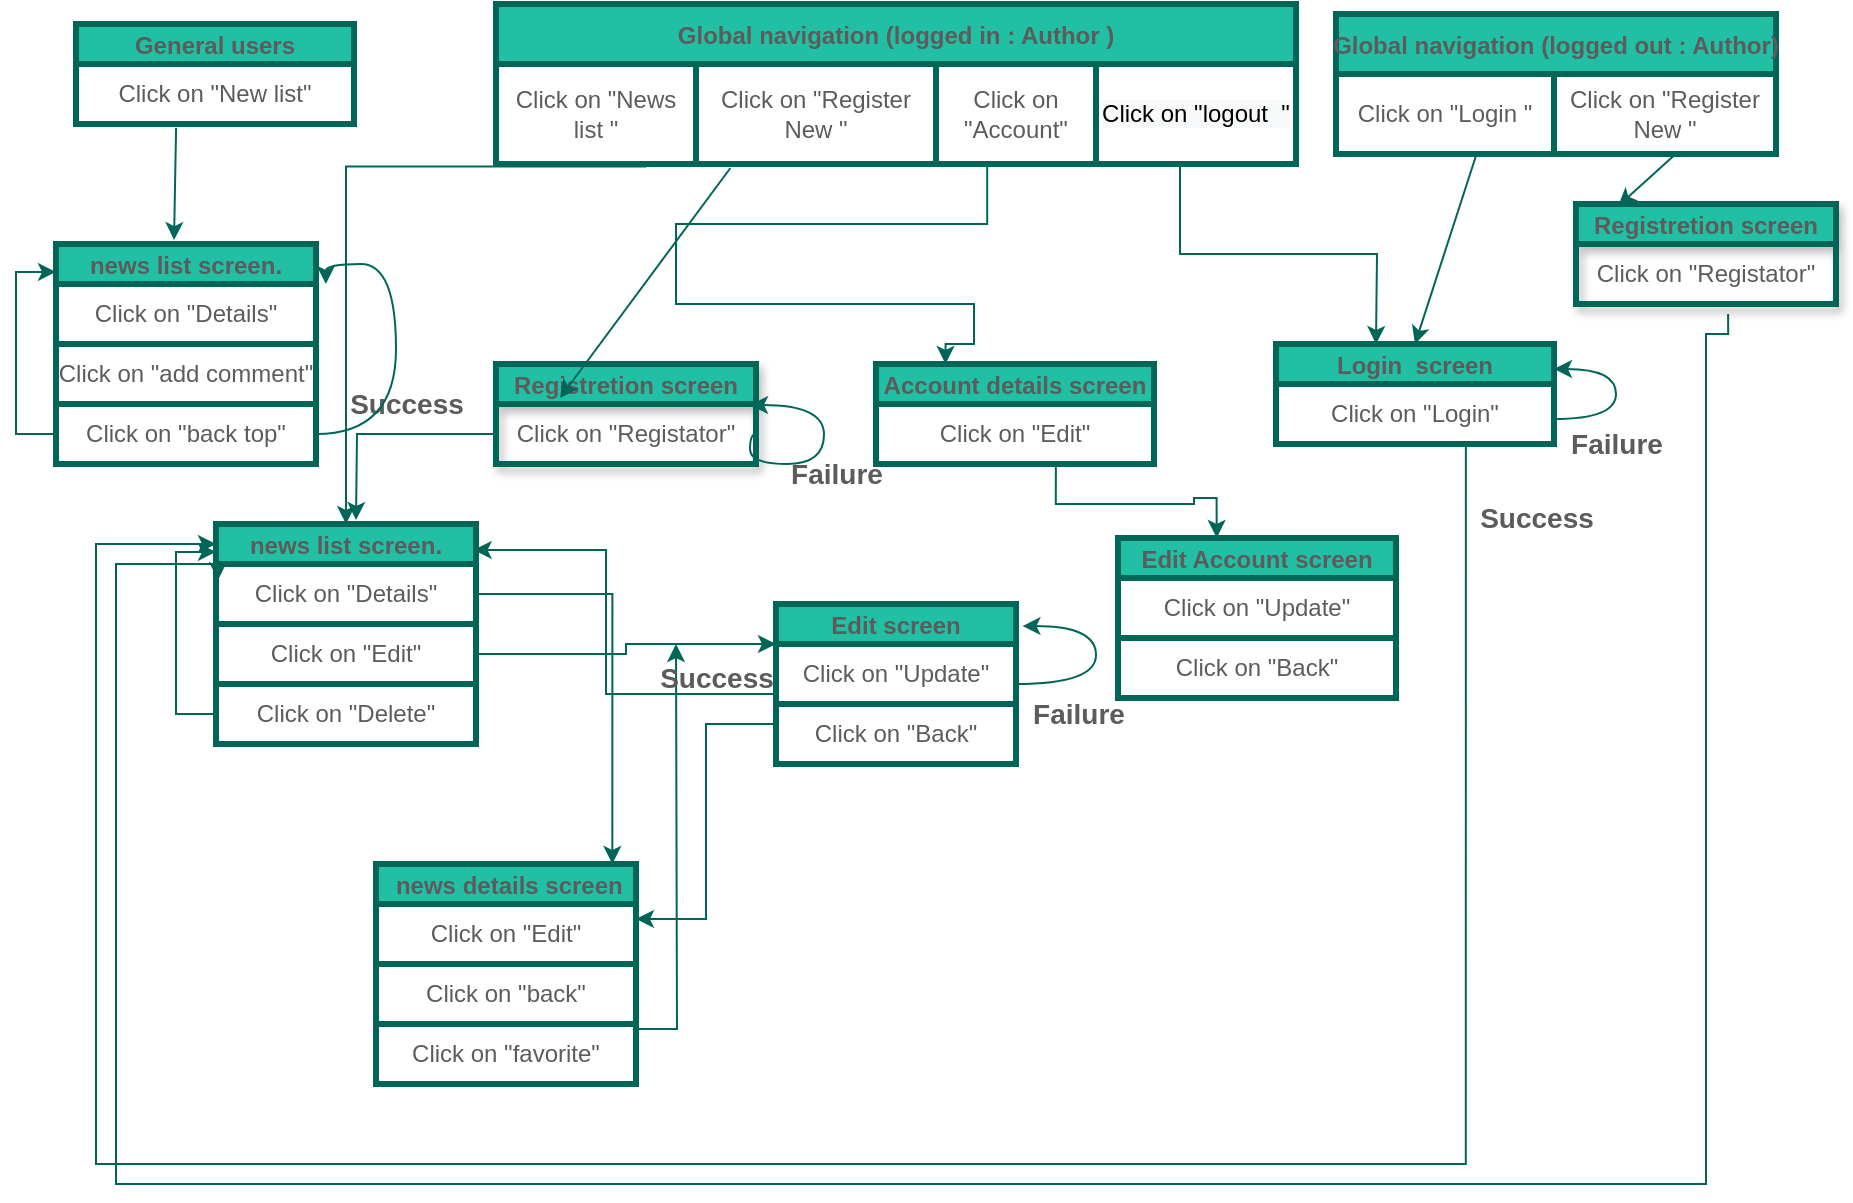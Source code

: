 <mxfile version="15.1.4" type="github"><diagram id="9kErc7Nv3i4lROlMe520" name="Page-1"><mxGraphModel dx="1617" dy="1631" grid="1" gridSize="10" guides="1" tooltips="1" connect="1" arrows="1" fold="1" page="1" pageScale="1" pageWidth="827" pageHeight="1169" math="0" shadow="0"><root><mxCell id="kupl7goRKqz_hBZE_c2t-0"/><mxCell id="kupl7goRKqz_hBZE_c2t-1" parent="kupl7goRKqz_hBZE_c2t-0"/><mxCell id="xjYLEJuY6xJWnmNrEXZW-28" value="Global navigation (logged in : Author )" style="shape=table;startSize=30;container=1;collapsible=0;childLayout=tableLayout;fontStyle=1;align=center;strokeColor=#006658;strokeWidth=3;fillColor=#21C0A5;fontColor=#5C5C5C;" parent="kupl7goRKqz_hBZE_c2t-1" vertex="1"><mxGeometry x="120" y="-70" width="400" height="80" as="geometry"/></mxCell><mxCell id="xjYLEJuY6xJWnmNrEXZW-59" value="" style="shape=partialRectangle;html=1;whiteSpace=wrap;collapsible=0;dropTarget=0;pointerEvents=0;fillColor=none;top=0;left=0;bottom=0;right=0;points=[[0,0.5],[1,0.5]];portConstraint=eastwest;strokeColor=#006658;fontColor=#5C5C5C;" parent="xjYLEJuY6xJWnmNrEXZW-28" vertex="1"><mxGeometry y="30" width="400" height="50" as="geometry"/></mxCell><mxCell id="xjYLEJuY6xJWnmNrEXZW-60" value="Click on &quot;News list &quot;" style="shape=partialRectangle;html=1;whiteSpace=wrap;connectable=0;fillColor=none;top=0;left=0;bottom=0;right=0;overflow=hidden;strokeColor=#006658;fontColor=#5C5C5C;" parent="xjYLEJuY6xJWnmNrEXZW-59" vertex="1"><mxGeometry width="100" height="50" as="geometry"/></mxCell><mxCell id="xjYLEJuY6xJWnmNrEXZW-61" value="&lt;span&gt;Click on &quot;Register New &quot;&lt;/span&gt;" style="shape=partialRectangle;html=1;whiteSpace=wrap;connectable=0;fillColor=none;top=0;left=0;bottom=0;right=0;overflow=hidden;strokeColor=#006658;fontColor=#5C5C5C;" parent="xjYLEJuY6xJWnmNrEXZW-59" vertex="1"><mxGeometry x="100" width="120" height="50" as="geometry"/></mxCell><mxCell id="xjYLEJuY6xJWnmNrEXZW-62" value="&lt;span&gt;Click on &quot;Account&quot;&lt;/span&gt;" style="shape=partialRectangle;html=1;whiteSpace=wrap;connectable=0;fillColor=none;top=0;left=0;bottom=0;right=0;overflow=hidden;strokeColor=#006658;fontColor=#5C5C5C;" parent="xjYLEJuY6xJWnmNrEXZW-59" vertex="1"><mxGeometry x="220" width="80" height="50" as="geometry"/></mxCell><mxCell id="xjYLEJuY6xJWnmNrEXZW-63" value="&lt;span style=&quot;color: rgb(0 , 0 , 0) ; font-family: &amp;#34;helvetica&amp;#34; ; font-size: 12px ; font-style: normal ; font-weight: 400 ; letter-spacing: normal ; text-align: center ; text-indent: 0px ; text-transform: none ; word-spacing: 0px ; background-color: rgb(248 , 249 , 250) ; display: inline ; float: none&quot;&gt;Click on &quot;logout&amp;nbsp; &quot;&lt;/span&gt;" style="shape=partialRectangle;html=1;whiteSpace=wrap;connectable=0;fillColor=none;top=0;left=0;bottom=0;right=0;overflow=hidden;strokeColor=#006658;fontColor=#5C5C5C;" parent="xjYLEJuY6xJWnmNrEXZW-59" vertex="1"><mxGeometry x="300" width="100" height="50" as="geometry"/></mxCell><mxCell id="xjYLEJuY6xJWnmNrEXZW-65" value="Global navigation (logged out : Author)" style="shape=table;startSize=30;container=1;collapsible=0;childLayout=tableLayout;fontStyle=1;align=center;strokeColor=#006658;strokeWidth=3;fillColor=#21C0A5;fontColor=#5C5C5C;" parent="kupl7goRKqz_hBZE_c2t-1" vertex="1"><mxGeometry x="540" y="-65" width="220" height="70" as="geometry"/></mxCell><mxCell id="xjYLEJuY6xJWnmNrEXZW-66" value="" style="shape=partialRectangle;html=1;whiteSpace=wrap;collapsible=0;dropTarget=0;pointerEvents=0;fillColor=none;top=0;left=0;bottom=0;right=0;points=[[0,0.5],[1,0.5]];portConstraint=eastwest;strokeColor=#006658;fontColor=#5C5C5C;" parent="xjYLEJuY6xJWnmNrEXZW-65" vertex="1"><mxGeometry y="30" width="220" height="40" as="geometry"/></mxCell><mxCell id="xjYLEJuY6xJWnmNrEXZW-67" value="Click on &quot;Login &quot;" style="shape=partialRectangle;html=1;whiteSpace=wrap;connectable=0;fillColor=none;top=0;left=0;bottom=0;right=0;overflow=hidden;strokeColor=#006658;fontColor=#5C5C5C;" parent="xjYLEJuY6xJWnmNrEXZW-66" vertex="1"><mxGeometry width="109" height="40" as="geometry"/></mxCell><mxCell id="xjYLEJuY6xJWnmNrEXZW-68" value="&lt;span&gt;Click on &quot;Register New &quot;&lt;/span&gt;" style="shape=partialRectangle;html=1;whiteSpace=wrap;connectable=0;fillColor=none;top=0;left=0;bottom=0;right=0;overflow=hidden;strokeColor=#006658;fontColor=#5C5C5C;" parent="xjYLEJuY6xJWnmNrEXZW-66" vertex="1"><mxGeometry x="109" width="111" height="40" as="geometry"/></mxCell><mxCell id="xjYLEJuY6xJWnmNrEXZW-77" value="news list screen." style="shape=table;startSize=20;container=1;collapsible=0;childLayout=tableLayout;fontStyle=1;align=center;strokeColor=#006658;strokeWidth=3;fillColor=#21C0A5;fontColor=#5C5C5C;" parent="kupl7goRKqz_hBZE_c2t-1" vertex="1"><mxGeometry x="-20" y="190" width="130" height="110" as="geometry"/></mxCell><mxCell id="xjYLEJuY6xJWnmNrEXZW-96" value="" style="shape=partialRectangle;html=1;whiteSpace=wrap;collapsible=0;dropTarget=0;pointerEvents=0;fillColor=none;top=0;left=0;bottom=0;right=0;points=[[0,0.5],[1,0.5]];portConstraint=eastwest;strokeColor=#006658;fontColor=#5C5C5C;" parent="xjYLEJuY6xJWnmNrEXZW-77" vertex="1"><mxGeometry y="20" width="130" height="30" as="geometry"/></mxCell><mxCell id="xjYLEJuY6xJWnmNrEXZW-97" value="Click on &quot;Details&quot;" style="shape=partialRectangle;html=1;whiteSpace=wrap;connectable=0;fillColor=none;top=0;left=0;bottom=0;right=0;overflow=hidden;strokeColor=#006658;fontColor=#5C5C5C;" parent="xjYLEJuY6xJWnmNrEXZW-96" vertex="1"><mxGeometry width="130" height="30" as="geometry"/></mxCell><mxCell id="xjYLEJuY6xJWnmNrEXZW-98" value="" style="shape=partialRectangle;html=1;whiteSpace=wrap;collapsible=0;dropTarget=0;pointerEvents=0;fillColor=none;top=0;left=0;bottom=0;right=0;points=[[0,0.5],[1,0.5]];portConstraint=eastwest;strokeColor=#006658;fontColor=#5C5C5C;" parent="xjYLEJuY6xJWnmNrEXZW-77" vertex="1"><mxGeometry y="50" width="130" height="30" as="geometry"/></mxCell><mxCell id="xjYLEJuY6xJWnmNrEXZW-99" value="Click on &quot;Edit&quot;" style="shape=partialRectangle;html=1;whiteSpace=wrap;connectable=0;fillColor=none;top=0;left=0;bottom=0;right=0;overflow=hidden;strokeColor=#006658;fontColor=#5C5C5C;" parent="xjYLEJuY6xJWnmNrEXZW-98" vertex="1"><mxGeometry width="130" height="30" as="geometry"/></mxCell><mxCell id="xjYLEJuY6xJWnmNrEXZW-108" style="edgeStyle=orthogonalEdgeStyle;rounded=0;orthogonalLoop=1;jettySize=auto;html=1;entryX=0;entryY=0.127;entryDx=0;entryDy=0;entryPerimeter=0;strokeColor=#006658;fontColor=#5C5C5C;" parent="xjYLEJuY6xJWnmNrEXZW-77" source="xjYLEJuY6xJWnmNrEXZW-100" target="xjYLEJuY6xJWnmNrEXZW-77" edge="1"><mxGeometry relative="1" as="geometry"/></mxCell><mxCell id="xjYLEJuY6xJWnmNrEXZW-100" value="" style="shape=partialRectangle;html=1;whiteSpace=wrap;collapsible=0;dropTarget=0;pointerEvents=0;fillColor=none;top=0;left=0;bottom=0;right=0;points=[[0,0.5],[1,0.5]];portConstraint=eastwest;strokeColor=#006658;fontColor=#5C5C5C;" parent="xjYLEJuY6xJWnmNrEXZW-77" vertex="1"><mxGeometry y="80" width="130" height="30" as="geometry"/></mxCell><mxCell id="xjYLEJuY6xJWnmNrEXZW-101" value="Click on &quot;Delete&quot;" style="shape=partialRectangle;html=1;whiteSpace=wrap;connectable=0;fillColor=none;top=0;left=0;bottom=0;right=0;overflow=hidden;strokeColor=#006658;fontColor=#5C5C5C;" parent="xjYLEJuY6xJWnmNrEXZW-100" vertex="1"><mxGeometry width="130" height="30" as="geometry"/></mxCell><mxCell id="xjYLEJuY6xJWnmNrEXZW-106" style="edgeStyle=orthogonalEdgeStyle;rounded=0;orthogonalLoop=1;jettySize=auto;html=1;exitX=0.188;exitY=1.025;exitDx=0;exitDy=0;exitPerimeter=0;entryX=0.5;entryY=0;entryDx=0;entryDy=0;strokeColor=#006658;fontColor=#5C5C5C;" parent="kupl7goRKqz_hBZE_c2t-1" source="xjYLEJuY6xJWnmNrEXZW-59" target="xjYLEJuY6xJWnmNrEXZW-77" edge="1"><mxGeometry relative="1" as="geometry"/></mxCell><mxCell id="xjYLEJuY6xJWnmNrEXZW-132" style="edgeStyle=orthogonalEdgeStyle;rounded=0;orthogonalLoop=1;jettySize=auto;html=1;exitX=1;exitY=0.75;exitDx=0;exitDy=0;strokeColor=#006658;fontColor=#5C5C5C;" parent="kupl7goRKqz_hBZE_c2t-1" source="xjYLEJuY6xJWnmNrEXZW-109" edge="1"><mxGeometry relative="1" as="geometry"><mxPoint x="210" y="250" as="targetPoint"/></mxGeometry></mxCell><mxCell id="xjYLEJuY6xJWnmNrEXZW-109" value=" news details screen" style="shape=table;startSize=20;container=1;collapsible=0;childLayout=tableLayout;fontStyle=1;align=center;strokeColor=#006658;strokeWidth=3;fillColor=#21C0A5;fontColor=#5C5C5C;" parent="kupl7goRKqz_hBZE_c2t-1" vertex="1"><mxGeometry x="60" y="360" width="130" height="110" as="geometry"/></mxCell><mxCell id="ekKOFAVavAP5LpKzMb2u-4" value="" style="shape=partialRectangle;html=1;whiteSpace=wrap;collapsible=0;dropTarget=0;pointerEvents=0;fillColor=none;top=0;left=0;bottom=0;right=0;points=[[0,0.5],[1,0.5]];portConstraint=eastwest;strokeColor=#006658;fontColor=#5C5C5C;" parent="xjYLEJuY6xJWnmNrEXZW-109" vertex="1"><mxGeometry y="20" width="130" height="30" as="geometry"/></mxCell><mxCell id="ekKOFAVavAP5LpKzMb2u-5" value="Click on &quot;Edit&quot;" style="shape=partialRectangle;html=1;whiteSpace=wrap;connectable=0;fillColor=none;top=0;left=0;bottom=0;right=0;overflow=hidden;strokeColor=#006658;fontColor=#5C5C5C;" parent="ekKOFAVavAP5LpKzMb2u-4" vertex="1"><mxGeometry width="130" height="30" as="geometry"/></mxCell><mxCell id="ekKOFAVavAP5LpKzMb2u-8" value="" style="shape=partialRectangle;html=1;whiteSpace=wrap;collapsible=0;dropTarget=0;pointerEvents=0;fillColor=none;top=0;left=0;bottom=0;right=0;points=[[0,0.5],[1,0.5]];portConstraint=eastwest;strokeColor=#006658;fontColor=#5C5C5C;" parent="xjYLEJuY6xJWnmNrEXZW-109" vertex="1"><mxGeometry y="50" width="130" height="30" as="geometry"/></mxCell><mxCell id="ekKOFAVavAP5LpKzMb2u-9" value="Click on &quot;back&quot;" style="shape=partialRectangle;html=1;whiteSpace=wrap;connectable=0;fillColor=none;top=0;left=0;bottom=0;right=0;overflow=hidden;strokeColor=#006658;fontColor=#5C5C5C;" parent="ekKOFAVavAP5LpKzMb2u-8" vertex="1"><mxGeometry width="130" height="30" as="geometry"/></mxCell><mxCell id="xjYLEJuY6xJWnmNrEXZW-110" value="" style="shape=partialRectangle;html=1;whiteSpace=wrap;collapsible=0;dropTarget=0;pointerEvents=0;fillColor=none;top=0;left=0;bottom=0;right=0;points=[[0,0.5],[1,0.5]];portConstraint=eastwest;strokeColor=#006658;fontColor=#5C5C5C;" parent="xjYLEJuY6xJWnmNrEXZW-109" vertex="1"><mxGeometry y="80" width="130" height="30" as="geometry"/></mxCell><mxCell id="xjYLEJuY6xJWnmNrEXZW-111" value="Click on &quot;favorite&quot;" style="shape=partialRectangle;html=1;whiteSpace=wrap;connectable=0;fillColor=none;top=0;left=0;bottom=0;right=0;overflow=hidden;strokeColor=#006658;fontColor=#5C5C5C;" parent="xjYLEJuY6xJWnmNrEXZW-110" vertex="1"><mxGeometry width="130" height="30" as="geometry"/></mxCell><mxCell id="xjYLEJuY6xJWnmNrEXZW-117" style="edgeStyle=orthogonalEdgeStyle;rounded=0;orthogonalLoop=1;jettySize=auto;html=1;exitX=1;exitY=0.5;exitDx=0;exitDy=0;entryX=0.909;entryY=0;entryDx=0;entryDy=0;entryPerimeter=0;strokeColor=#006658;fontColor=#5C5C5C;" parent="kupl7goRKqz_hBZE_c2t-1" source="xjYLEJuY6xJWnmNrEXZW-96" target="xjYLEJuY6xJWnmNrEXZW-109" edge="1"><mxGeometry relative="1" as="geometry"/></mxCell><mxCell id="xjYLEJuY6xJWnmNrEXZW-131" style="edgeStyle=orthogonalEdgeStyle;rounded=0;orthogonalLoop=1;jettySize=auto;html=1;exitX=0;exitY=0.75;exitDx=0;exitDy=0;entryX=1;entryY=0.25;entryDx=0;entryDy=0;strokeColor=#006658;fontColor=#5C5C5C;" parent="kupl7goRKqz_hBZE_c2t-1" source="xjYLEJuY6xJWnmNrEXZW-119" target="xjYLEJuY6xJWnmNrEXZW-109" edge="1"><mxGeometry relative="1" as="geometry"/></mxCell><mxCell id="xjYLEJuY6xJWnmNrEXZW-119" value="Edit screen" style="shape=table;startSize=20;container=1;collapsible=0;childLayout=tableLayout;fontStyle=1;align=center;strokeColor=#006658;strokeWidth=3;fillColor=#21C0A5;fontColor=#5C5C5C;" parent="kupl7goRKqz_hBZE_c2t-1" vertex="1"><mxGeometry x="260" y="230" width="120" height="80" as="geometry"/></mxCell><mxCell id="xjYLEJuY6xJWnmNrEXZW-120" value="" style="shape=partialRectangle;html=1;whiteSpace=wrap;collapsible=0;dropTarget=0;pointerEvents=0;fillColor=none;top=0;left=0;bottom=0;right=0;points=[[0,0.5],[1,0.5]];portConstraint=eastwest;strokeColor=#006658;fontColor=#5C5C5C;" parent="xjYLEJuY6xJWnmNrEXZW-119" vertex="1"><mxGeometry y="20" width="120" height="30" as="geometry"/></mxCell><mxCell id="xjYLEJuY6xJWnmNrEXZW-121" value="Click on &quot;Update&quot;" style="shape=partialRectangle;html=1;whiteSpace=wrap;connectable=0;fillColor=none;top=0;left=0;bottom=0;right=0;overflow=hidden;strokeColor=#006658;fontColor=#5C5C5C;" parent="xjYLEJuY6xJWnmNrEXZW-120" vertex="1"><mxGeometry width="120" height="30" as="geometry"/></mxCell><mxCell id="xjYLEJuY6xJWnmNrEXZW-129" value="" style="shape=partialRectangle;html=1;whiteSpace=wrap;collapsible=0;dropTarget=0;pointerEvents=0;fillColor=none;top=0;left=0;bottom=0;right=0;points=[[0,0.5],[1,0.5]];portConstraint=eastwest;strokeColor=#006658;fontColor=#5C5C5C;" parent="xjYLEJuY6xJWnmNrEXZW-119" vertex="1"><mxGeometry y="50" width="120" height="30" as="geometry"/></mxCell><mxCell id="xjYLEJuY6xJWnmNrEXZW-130" value="Click on &quot;Back&quot;" style="shape=partialRectangle;html=1;whiteSpace=wrap;connectable=0;fillColor=none;top=0;left=0;bottom=0;right=0;overflow=hidden;strokeColor=#006658;fontColor=#5C5C5C;" parent="xjYLEJuY6xJWnmNrEXZW-129" vertex="1"><mxGeometry width="120" height="30" as="geometry"/></mxCell><mxCell id="xjYLEJuY6xJWnmNrEXZW-122" style="edgeStyle=orthogonalEdgeStyle;rounded=0;orthogonalLoop=1;jettySize=auto;html=1;entryX=0;entryY=0.25;entryDx=0;entryDy=0;exitX=1;exitY=0.5;exitDx=0;exitDy=0;strokeColor=#006658;fontColor=#5C5C5C;" parent="kupl7goRKqz_hBZE_c2t-1" source="xjYLEJuY6xJWnmNrEXZW-98" target="xjYLEJuY6xJWnmNrEXZW-119" edge="1"><mxGeometry relative="1" as="geometry"><mxPoint x="140" y="253" as="sourcePoint"/><mxPoint x="180" y="253" as="targetPoint"/></mxGeometry></mxCell><mxCell id="xjYLEJuY6xJWnmNrEXZW-127" value="" style="edgeStyle=orthogonalEdgeStyle;rounded=0;orthogonalLoop=1;jettySize=auto;html=1;entryX=0.991;entryY=0.118;entryDx=0;entryDy=0;entryPerimeter=0;strokeColor=#006658;fontColor=#5C5C5C;" parent="kupl7goRKqz_hBZE_c2t-1" source="xjYLEJuY6xJWnmNrEXZW-120" target="xjYLEJuY6xJWnmNrEXZW-77" edge="1"><mxGeometry relative="1" as="geometry"><mxPoint x="144" y="203" as="targetPoint"/><Array as="points"><mxPoint x="175" y="275"/><mxPoint x="175" y="203"/></Array></mxGeometry></mxCell><mxCell id="xjYLEJuY6xJWnmNrEXZW-133" value="&lt;b&gt;&lt;font style=&quot;font-size: 14px&quot;&gt;Success&lt;/font&gt;&lt;/b&gt;" style="text;html=1;align=center;verticalAlign=middle;resizable=0;points=[];autosize=1;strokeColor=none;fontColor=#5C5C5C;" parent="kupl7goRKqz_hBZE_c2t-1" vertex="1"><mxGeometry x="195" y="257" width="70" height="20" as="geometry"/></mxCell><mxCell id="xjYLEJuY6xJWnmNrEXZW-138" style="edgeStyle=orthogonalEdgeStyle;rounded=0;orthogonalLoop=1;jettySize=auto;html=1;curved=1;exitX=1;exitY=0.5;exitDx=0;exitDy=0;entryX=1.027;entryY=0.138;entryDx=0;entryDy=0;entryPerimeter=0;strokeColor=#006658;fontColor=#5C5C5C;" parent="kupl7goRKqz_hBZE_c2t-1" source="xjYLEJuY6xJWnmNrEXZW-119" target="xjYLEJuY6xJWnmNrEXZW-119" edge="1"><mxGeometry relative="1" as="geometry"><mxPoint x="420" y="230" as="targetPoint"/><mxPoint x="410" y="295" as="sourcePoint"/><Array as="points"><mxPoint x="420" y="270"/><mxPoint x="420" y="241"/></Array></mxGeometry></mxCell><mxCell id="xjYLEJuY6xJWnmNrEXZW-139" value="&lt;font style=&quot;font-size: 14px&quot;&gt;&lt;b&gt;Failure&lt;/b&gt;&lt;/font&gt;" style="text;html=1;align=center;verticalAlign=middle;resizable=0;points=[];autosize=1;strokeColor=none;strokeWidth=3;fontColor=#5C5C5C;" parent="kupl7goRKqz_hBZE_c2t-1" vertex="1"><mxGeometry x="381" y="275" width="60" height="20" as="geometry"/></mxCell><mxCell id="xjYLEJuY6xJWnmNrEXZW-140" value="Registretion screen" style="shape=table;startSize=20;container=1;collapsible=0;childLayout=tableLayout;fontStyle=1;align=center;strokeColor=#006658;strokeWidth=3;fillColor=#21C0A5;fontColor=#5C5C5C;shadow=1;" parent="kupl7goRKqz_hBZE_c2t-1" vertex="1"><mxGeometry x="120" y="110" width="130" height="50" as="geometry"/></mxCell><mxCell id="xjYLEJuY6xJWnmNrEXZW-141" value="" style="shape=partialRectangle;html=1;whiteSpace=wrap;collapsible=0;dropTarget=0;pointerEvents=0;fillColor=none;top=0;left=0;bottom=0;right=0;points=[[0,0.5],[1,0.5]];portConstraint=eastwest;strokeColor=#006658;fontColor=#5C5C5C;" parent="xjYLEJuY6xJWnmNrEXZW-140" vertex="1"><mxGeometry y="20" width="130" height="30" as="geometry"/></mxCell><mxCell id="xjYLEJuY6xJWnmNrEXZW-142" value="Click on &quot;Registator&quot;" style="shape=partialRectangle;html=1;whiteSpace=wrap;connectable=0;fillColor=none;top=0;left=0;bottom=0;right=0;overflow=hidden;strokeColor=#006658;fontColor=#5C5C5C;" parent="xjYLEJuY6xJWnmNrEXZW-141" vertex="1"><mxGeometry width="130" height="30" as="geometry"/></mxCell><mxCell id="xjYLEJuY6xJWnmNrEXZW-151" value="" style="rounded=1;sketch=0;orthogonalLoop=1;jettySize=auto;html=1;fontColor=#5C5C5C;strokeColor=#006658;fillColor=#21C0A5;exitX=0.36;exitY=1.067;exitDx=0;exitDy=0;exitPerimeter=0;entryX=0.454;entryY=-0.018;entryDx=0;entryDy=0;entryPerimeter=0;" parent="kupl7goRKqz_hBZE_c2t-1" edge="1" target="JEWTDjmjNWB9FUFwLmcw-4" source="JEWTDjmjNWB9FUFwLmcw-1"><mxGeometry relative="1" as="geometry"><mxPoint x="142" y="20" as="sourcePoint"/><mxPoint x="142" y="117" as="targetPoint"/></mxGeometry></mxCell><mxCell id="xjYLEJuY6xJWnmNrEXZW-154" style="edgeStyle=orthogonalEdgeStyle;rounded=0;orthogonalLoop=1;jettySize=auto;html=1;curved=1;entryX=1.027;entryY=0.138;entryDx=0;entryDy=0;entryPerimeter=0;strokeColor=#006658;fontColor=#5C5C5C;exitX=1;exitY=0.5;exitDx=0;exitDy=0;" parent="kupl7goRKqz_hBZE_c2t-1" source="xjYLEJuY6xJWnmNrEXZW-141" edge="1"><mxGeometry relative="1" as="geometry"><mxPoint x="247.0" y="130.54" as="targetPoint"/><mxPoint x="260" y="160" as="sourcePoint"/><Array as="points"><mxPoint x="247" y="160"/><mxPoint x="284" y="160"/><mxPoint x="284" y="131"/></Array></mxGeometry></mxCell><mxCell id="xjYLEJuY6xJWnmNrEXZW-155" value="&lt;b style=&quot;font-size: 14px&quot;&gt;Failure&lt;/b&gt;" style="text;html=1;align=center;verticalAlign=middle;resizable=0;points=[];autosize=1;strokeColor=none;fontColor=#5C5C5C;" parent="kupl7goRKqz_hBZE_c2t-1" vertex="1"><mxGeometry x="260" y="155" width="60" height="20" as="geometry"/></mxCell><mxCell id="xjYLEJuY6xJWnmNrEXZW-157" style="edgeStyle=orthogonalEdgeStyle;rounded=0;orthogonalLoop=1;jettySize=auto;html=1;exitX=0;exitY=0.5;exitDx=0;exitDy=0;strokeColor=#006658;fontColor=#5C5C5C;" parent="kupl7goRKqz_hBZE_c2t-1" source="xjYLEJuY6xJWnmNrEXZW-141" edge="1"><mxGeometry relative="1" as="geometry"><mxPoint x="60.124" y="31.25" as="sourcePoint"/><mxPoint x="50" y="188" as="targetPoint"/></mxGeometry></mxCell><mxCell id="xjYLEJuY6xJWnmNrEXZW-158" value="&lt;b&gt;&lt;font style=&quot;font-size: 14px&quot;&gt;Success&lt;/font&gt;&lt;/b&gt;" style="text;html=1;align=center;verticalAlign=middle;resizable=0;points=[];autosize=1;strokeColor=none;fontColor=#5C5C5C;" parent="kupl7goRKqz_hBZE_c2t-1" vertex="1"><mxGeometry x="40" y="120" width="70" height="20" as="geometry"/></mxCell><mxCell id="xjYLEJuY6xJWnmNrEXZW-159" style="edgeStyle=orthogonalEdgeStyle;rounded=0;orthogonalLoop=1;jettySize=auto;html=1;exitX=0.614;exitY=0.98;exitDx=0;exitDy=0;exitPerimeter=0;strokeColor=#006658;fontColor=#5C5C5C;entryX=0.25;entryY=0;entryDx=0;entryDy=0;" parent="kupl7goRKqz_hBZE_c2t-1" source="xjYLEJuY6xJWnmNrEXZW-59" target="xjYLEJuY6xJWnmNrEXZW-165" edge="1"><mxGeometry relative="1" as="geometry"><mxPoint x="230.024" y="51.25" as="sourcePoint"/><mxPoint x="360" y="120" as="targetPoint"/><Array as="points"><mxPoint x="210" y="40"/><mxPoint x="210" y="80"/><mxPoint x="359" y="80"/><mxPoint x="359" y="100"/><mxPoint x="345" y="100"/></Array></mxGeometry></mxCell><mxCell id="xjYLEJuY6xJWnmNrEXZW-160" value="Edit Account screen" style="shape=table;startSize=20;container=1;collapsible=0;childLayout=tableLayout;fontStyle=1;align=center;strokeColor=#006658;strokeWidth=3;fillColor=#21C0A5;fontColor=#5C5C5C;" parent="kupl7goRKqz_hBZE_c2t-1" vertex="1"><mxGeometry x="431" y="197" width="139" height="80" as="geometry"/></mxCell><mxCell id="xjYLEJuY6xJWnmNrEXZW-161" value="" style="shape=partialRectangle;html=1;whiteSpace=wrap;collapsible=0;dropTarget=0;pointerEvents=0;fillColor=none;top=0;left=0;bottom=0;right=0;points=[[0,0.5],[1,0.5]];portConstraint=eastwest;strokeColor=#006658;fontColor=#5C5C5C;" parent="xjYLEJuY6xJWnmNrEXZW-160" vertex="1"><mxGeometry y="20" width="139" height="30" as="geometry"/></mxCell><mxCell id="xjYLEJuY6xJWnmNrEXZW-162" value="Click on &quot;Update&quot;" style="shape=partialRectangle;html=1;whiteSpace=wrap;connectable=0;fillColor=none;top=0;left=0;bottom=0;right=0;overflow=hidden;strokeColor=#006658;fontColor=#5C5C5C;" parent="xjYLEJuY6xJWnmNrEXZW-161" vertex="1"><mxGeometry width="139" height="30" as="geometry"/></mxCell><mxCell id="xjYLEJuY6xJWnmNrEXZW-163" value="" style="shape=partialRectangle;html=1;whiteSpace=wrap;collapsible=0;dropTarget=0;pointerEvents=0;fillColor=none;top=0;left=0;bottom=0;right=0;points=[[0,0.5],[1,0.5]];portConstraint=eastwest;strokeColor=#006658;fontColor=#5C5C5C;" parent="xjYLEJuY6xJWnmNrEXZW-160" vertex="1"><mxGeometry y="50" width="139" height="30" as="geometry"/></mxCell><mxCell id="xjYLEJuY6xJWnmNrEXZW-164" value="Click on &quot;Back&quot;" style="shape=partialRectangle;html=1;whiteSpace=wrap;connectable=0;fillColor=none;top=0;left=0;bottom=0;right=0;overflow=hidden;strokeColor=#006658;fontColor=#5C5C5C;" parent="xjYLEJuY6xJWnmNrEXZW-163" vertex="1"><mxGeometry width="139" height="30" as="geometry"/></mxCell><mxCell id="xjYLEJuY6xJWnmNrEXZW-165" value="Account details screen" style="shape=table;startSize=20;container=1;collapsible=0;childLayout=tableLayout;fontStyle=1;align=center;strokeColor=#006658;strokeWidth=3;fillColor=#21C0A5;fontColor=#5C5C5C;" parent="kupl7goRKqz_hBZE_c2t-1" vertex="1"><mxGeometry x="310" y="110" width="139" height="50" as="geometry"/></mxCell><mxCell id="xjYLEJuY6xJWnmNrEXZW-166" value="" style="shape=partialRectangle;html=1;whiteSpace=wrap;collapsible=0;dropTarget=0;pointerEvents=0;fillColor=none;top=0;left=0;bottom=0;right=0;points=[[0,0.5],[1,0.5]];portConstraint=eastwest;strokeColor=#006658;fontColor=#5C5C5C;" parent="xjYLEJuY6xJWnmNrEXZW-165" vertex="1"><mxGeometry y="20" width="139" height="30" as="geometry"/></mxCell><mxCell id="xjYLEJuY6xJWnmNrEXZW-167" value="Click on &quot;Edit&quot;" style="shape=partialRectangle;html=1;whiteSpace=wrap;connectable=0;fillColor=none;top=0;left=0;bottom=0;right=0;overflow=hidden;strokeColor=#006658;fontColor=#5C5C5C;" parent="xjYLEJuY6xJWnmNrEXZW-166" vertex="1"><mxGeometry width="139" height="30" as="geometry"/></mxCell><mxCell id="xjYLEJuY6xJWnmNrEXZW-170" style="edgeStyle=none;rounded=1;sketch=0;orthogonalLoop=1;jettySize=auto;html=1;exitX=0.25;exitY=0;exitDx=0;exitDy=0;fontColor=#5C5C5C;strokeColor=#006658;fillColor=#21C0A5;" parent="kupl7goRKqz_hBZE_c2t-1" source="xjYLEJuY6xJWnmNrEXZW-160" target="xjYLEJuY6xJWnmNrEXZW-160" edge="1"><mxGeometry relative="1" as="geometry"/></mxCell><mxCell id="xjYLEJuY6xJWnmNrEXZW-172" style="edgeStyle=orthogonalEdgeStyle;rounded=0;orthogonalLoop=1;jettySize=auto;html=1;entryX=0.355;entryY=0;entryDx=0;entryDy=0;strokeColor=#006658;fontColor=#5C5C5C;entryPerimeter=0;exitX=0.647;exitY=0.967;exitDx=0;exitDy=0;exitPerimeter=0;" parent="kupl7goRKqz_hBZE_c2t-1" source="xjYLEJuY6xJWnmNrEXZW-166" target="xjYLEJuY6xJWnmNrEXZW-160" edge="1"><mxGeometry relative="1" as="geometry"><mxPoint x="423" y="170" as="sourcePoint"/><mxPoint x="45" y="200" as="targetPoint"/></mxGeometry></mxCell><mxCell id="xjYLEJuY6xJWnmNrEXZW-173" value="Login  screen" style="shape=table;startSize=20;container=1;collapsible=0;childLayout=tableLayout;fontStyle=1;align=center;strokeColor=#006658;strokeWidth=3;fillColor=#21C0A5;fontColor=#5C5C5C;" parent="kupl7goRKqz_hBZE_c2t-1" vertex="1"><mxGeometry x="510" y="100" width="139" height="50" as="geometry"/></mxCell><mxCell id="xjYLEJuY6xJWnmNrEXZW-174" value="" style="shape=partialRectangle;html=1;whiteSpace=wrap;collapsible=0;dropTarget=0;pointerEvents=0;fillColor=none;top=0;left=0;bottom=0;right=0;points=[[0,0.5],[1,0.5]];portConstraint=eastwest;strokeColor=#006658;fontColor=#5C5C5C;" parent="xjYLEJuY6xJWnmNrEXZW-173" vertex="1"><mxGeometry y="20" width="139" height="30" as="geometry"/></mxCell><mxCell id="xjYLEJuY6xJWnmNrEXZW-175" value="Click on &quot;Login&quot;" style="shape=partialRectangle;html=1;whiteSpace=wrap;connectable=0;fillColor=none;top=0;left=0;bottom=0;right=0;overflow=hidden;strokeColor=#006658;fontColor=#5C5C5C;" parent="xjYLEJuY6xJWnmNrEXZW-174" vertex="1"><mxGeometry width="139" height="30" as="geometry"/></mxCell><mxCell id="xjYLEJuY6xJWnmNrEXZW-176" style="edgeStyle=orthogonalEdgeStyle;rounded=0;orthogonalLoop=1;jettySize=auto;html=1;exitX=0.855;exitY=1.02;exitDx=0;exitDy=0;exitPerimeter=0;strokeColor=#006658;fontColor=#5C5C5C;" parent="kupl7goRKqz_hBZE_c2t-1" source="xjYLEJuY6xJWnmNrEXZW-59" edge="1"><mxGeometry relative="1" as="geometry"><mxPoint x="60.124" y="31.25" as="sourcePoint"/><mxPoint x="560" y="100" as="targetPoint"/></mxGeometry></mxCell><mxCell id="xjYLEJuY6xJWnmNrEXZW-177" style="edgeStyle=orthogonalEdgeStyle;rounded=0;orthogonalLoop=1;jettySize=auto;html=1;exitX=0.683;exitY=1;exitDx=0;exitDy=0;exitPerimeter=0;strokeColor=#006658;fontColor=#5C5C5C;" parent="kupl7goRKqz_hBZE_c2t-1" source="xjYLEJuY6xJWnmNrEXZW-174" edge="1"><mxGeometry relative="1" as="geometry"><mxPoint x="308.915" y="31" as="sourcePoint"/><mxPoint x="-20" y="200" as="targetPoint"/><Array as="points"><mxPoint x="605" y="510"/><mxPoint x="-80" y="510"/><mxPoint x="-80" y="200"/></Array></mxGeometry></mxCell><mxCell id="xjYLEJuY6xJWnmNrEXZW-179" style="edgeStyle=orthogonalEdgeStyle;rounded=0;orthogonalLoop=1;jettySize=auto;html=1;curved=1;exitX=1;exitY=0.75;exitDx=0;exitDy=0;entryX=1;entryY=0.25;entryDx=0;entryDy=0;strokeColor=#006658;fontColor=#5C5C5C;" parent="kupl7goRKqz_hBZE_c2t-1" source="xjYLEJuY6xJWnmNrEXZW-173" target="xjYLEJuY6xJWnmNrEXZW-173" edge="1"><mxGeometry relative="1" as="geometry"><mxPoint x="393.24" y="251.04" as="targetPoint"/><mxPoint x="390" y="280" as="sourcePoint"/><Array as="points"><mxPoint x="680" y="138"/><mxPoint x="680" y="113"/></Array></mxGeometry></mxCell><mxCell id="xjYLEJuY6xJWnmNrEXZW-180" value="&lt;b style=&quot;font-size: 14px&quot;&gt;Failure&lt;/b&gt;" style="text;html=1;align=center;verticalAlign=middle;resizable=0;points=[];autosize=1;strokeColor=none;fontColor=#5C5C5C;" parent="kupl7goRKqz_hBZE_c2t-1" vertex="1"><mxGeometry x="650" y="140" width="60" height="20" as="geometry"/></mxCell><mxCell id="xjYLEJuY6xJWnmNrEXZW-181" value="&lt;b&gt;&lt;font style=&quot;font-size: 14px&quot;&gt;Success&lt;/font&gt;&lt;/b&gt;" style="text;html=1;align=center;verticalAlign=middle;resizable=0;points=[];autosize=1;strokeColor=none;fontColor=#5C5C5C;" parent="kupl7goRKqz_hBZE_c2t-1" vertex="1"><mxGeometry x="605" y="177" width="70" height="20" as="geometry"/></mxCell><mxCell id="ekKOFAVavAP5LpKzMb2u-7" value="" style="rounded=1;sketch=0;orthogonalLoop=1;jettySize=auto;html=1;fontColor=#5C5C5C;strokeColor=#006658;fillColor=#21C0A5;entryX=0.5;entryY=0;entryDx=0;entryDy=0;exitX=0.318;exitY=1.025;exitDx=0;exitDy=0;exitPerimeter=0;" parent="kupl7goRKqz_hBZE_c2t-1" source="xjYLEJuY6xJWnmNrEXZW-66" target="xjYLEJuY6xJWnmNrEXZW-173" edge="1"><mxGeometry relative="1" as="geometry"><mxPoint x="580" y="12" as="sourcePoint"/><mxPoint x="152" y="127" as="targetPoint"/></mxGeometry></mxCell><mxCell id="ekKOFAVavAP5LpKzMb2u-10" value="Registretion screen" style="shape=table;startSize=20;container=1;collapsible=0;childLayout=tableLayout;fontStyle=1;align=center;strokeColor=#006658;strokeWidth=3;fillColor=#21C0A5;fontColor=#5C5C5C;shadow=1;" parent="kupl7goRKqz_hBZE_c2t-1" vertex="1"><mxGeometry x="660" y="30" width="130" height="50" as="geometry"/></mxCell><mxCell id="ekKOFAVavAP5LpKzMb2u-11" value="" style="shape=partialRectangle;html=1;whiteSpace=wrap;collapsible=0;dropTarget=0;pointerEvents=0;fillColor=none;top=0;left=0;bottom=0;right=0;points=[[0,0.5],[1,0.5]];portConstraint=eastwest;strokeColor=#006658;fontColor=#5C5C5C;" parent="ekKOFAVavAP5LpKzMb2u-10" vertex="1"><mxGeometry y="20" width="130" height="30" as="geometry"/></mxCell><mxCell id="ekKOFAVavAP5LpKzMb2u-12" value="Click on &quot;Registator&quot;" style="shape=partialRectangle;html=1;whiteSpace=wrap;connectable=0;fillColor=none;top=0;left=0;bottom=0;right=0;overflow=hidden;strokeColor=#006658;fontColor=#5C5C5C;" parent="ekKOFAVavAP5LpKzMb2u-11" vertex="1"><mxGeometry width="130" height="30" as="geometry"/></mxCell><mxCell id="ekKOFAVavAP5LpKzMb2u-14" value="" style="rounded=1;sketch=0;orthogonalLoop=1;jettySize=auto;html=1;fontColor=#5C5C5C;strokeColor=#006658;fillColor=#21C0A5;exitX=0.777;exitY=0.975;exitDx=0;exitDy=0;exitPerimeter=0;entryX=0.162;entryY=0.02;entryDx=0;entryDy=0;entryPerimeter=0;" parent="kupl7goRKqz_hBZE_c2t-1" source="xjYLEJuY6xJWnmNrEXZW-66" target="ekKOFAVavAP5LpKzMb2u-10" edge="1"><mxGeometry relative="1" as="geometry"><mxPoint x="152" y="30" as="sourcePoint"/><mxPoint x="152" y="127" as="targetPoint"/></mxGeometry></mxCell><mxCell id="ekKOFAVavAP5LpKzMb2u-15" style="edgeStyle=orthogonalEdgeStyle;rounded=0;orthogonalLoop=1;jettySize=auto;html=1;exitX=0.585;exitY=1.167;exitDx=0;exitDy=0;exitPerimeter=0;strokeColor=#006658;fontColor=#5C5C5C;entryX=0.008;entryY=0.267;entryDx=0;entryDy=0;entryPerimeter=0;" parent="kupl7goRKqz_hBZE_c2t-1" source="ekKOFAVavAP5LpKzMb2u-11" target="xjYLEJuY6xJWnmNrEXZW-96" edge="1"><mxGeometry relative="1" as="geometry"><mxPoint x="614.937" y="160" as="sourcePoint"/><mxPoint x="-20" y="210" as="targetPoint"/><Array as="points"><mxPoint x="725" y="95"/><mxPoint x="725" y="520"/><mxPoint x="-70" y="520"/><mxPoint x="-70" y="210"/><mxPoint x="-19" y="210"/></Array></mxGeometry></mxCell><mxCell id="JEWTDjmjNWB9FUFwLmcw-0" value="General users" style="shape=table;startSize=20;container=1;collapsible=0;childLayout=tableLayout;fontStyle=1;align=center;strokeColor=#006658;strokeWidth=3;fillColor=#21C0A5;fontColor=#5C5C5C;" vertex="1" parent="kupl7goRKqz_hBZE_c2t-1"><mxGeometry x="-90" y="-60" width="139" height="50" as="geometry"/></mxCell><mxCell id="JEWTDjmjNWB9FUFwLmcw-1" value="" style="shape=partialRectangle;html=1;whiteSpace=wrap;collapsible=0;dropTarget=0;pointerEvents=0;fillColor=none;top=0;left=0;bottom=0;right=0;points=[[0,0.5],[1,0.5]];portConstraint=eastwest;strokeColor=#006658;fontColor=#5C5C5C;" vertex="1" parent="JEWTDjmjNWB9FUFwLmcw-0"><mxGeometry y="20" width="139" height="30" as="geometry"/></mxCell><mxCell id="JEWTDjmjNWB9FUFwLmcw-2" value="Click on &quot;New list&quot;" style="shape=partialRectangle;html=1;whiteSpace=wrap;connectable=0;fillColor=none;top=0;left=0;bottom=0;right=0;overflow=hidden;strokeColor=#006658;fontColor=#5C5C5C;" vertex="1" parent="JEWTDjmjNWB9FUFwLmcw-1"><mxGeometry width="139" height="30" as="geometry"/></mxCell><mxCell id="JEWTDjmjNWB9FUFwLmcw-3" value="" style="rounded=1;sketch=0;orthogonalLoop=1;jettySize=auto;html=1;fontColor=#5C5C5C;strokeColor=#006658;fillColor=#21C0A5;exitX=0.293;exitY=1.04;exitDx=0;exitDy=0;exitPerimeter=0;" edge="1" parent="kupl7goRKqz_hBZE_c2t-1" source="xjYLEJuY6xJWnmNrEXZW-59"><mxGeometry relative="1" as="geometry"><mxPoint x="152" y="30" as="sourcePoint"/><mxPoint x="152" y="127" as="targetPoint"/></mxGeometry></mxCell><mxCell id="JEWTDjmjNWB9FUFwLmcw-4" value="news list screen." style="shape=table;startSize=20;container=1;collapsible=0;childLayout=tableLayout;fontStyle=1;align=center;strokeColor=#006658;strokeWidth=3;fillColor=#21C0A5;fontColor=#5C5C5C;" vertex="1" parent="kupl7goRKqz_hBZE_c2t-1"><mxGeometry x="-100" y="50" width="130" height="110" as="geometry"/></mxCell><mxCell id="JEWTDjmjNWB9FUFwLmcw-5" value="" style="shape=partialRectangle;html=1;whiteSpace=wrap;collapsible=0;dropTarget=0;pointerEvents=0;fillColor=none;top=0;left=0;bottom=0;right=0;points=[[0,0.5],[1,0.5]];portConstraint=eastwest;strokeColor=#006658;fontColor=#5C5C5C;" vertex="1" parent="JEWTDjmjNWB9FUFwLmcw-4"><mxGeometry y="20" width="130" height="30" as="geometry"/></mxCell><mxCell id="JEWTDjmjNWB9FUFwLmcw-6" value="Click on &quot;Details&quot;" style="shape=partialRectangle;html=1;whiteSpace=wrap;connectable=0;fillColor=none;top=0;left=0;bottom=0;right=0;overflow=hidden;strokeColor=#006658;fontColor=#5C5C5C;" vertex="1" parent="JEWTDjmjNWB9FUFwLmcw-5"><mxGeometry width="130" height="30" as="geometry"/></mxCell><mxCell id="JEWTDjmjNWB9FUFwLmcw-7" value="" style="shape=partialRectangle;html=1;whiteSpace=wrap;collapsible=0;dropTarget=0;pointerEvents=0;fillColor=none;top=0;left=0;bottom=0;right=0;points=[[0,0.5],[1,0.5]];portConstraint=eastwest;strokeColor=#006658;fontColor=#5C5C5C;" vertex="1" parent="JEWTDjmjNWB9FUFwLmcw-4"><mxGeometry y="50" width="130" height="30" as="geometry"/></mxCell><mxCell id="JEWTDjmjNWB9FUFwLmcw-8" value="Click on &quot;add comment&quot;" style="shape=partialRectangle;html=1;whiteSpace=wrap;connectable=0;fillColor=none;top=0;left=0;bottom=0;right=0;overflow=hidden;strokeColor=#006658;fontColor=#5C5C5C;" vertex="1" parent="JEWTDjmjNWB9FUFwLmcw-7"><mxGeometry width="130" height="30" as="geometry"/></mxCell><mxCell id="JEWTDjmjNWB9FUFwLmcw-9" style="edgeStyle=orthogonalEdgeStyle;rounded=0;orthogonalLoop=1;jettySize=auto;html=1;entryX=0;entryY=0.127;entryDx=0;entryDy=0;entryPerimeter=0;strokeColor=#006658;fontColor=#5C5C5C;" edge="1" parent="JEWTDjmjNWB9FUFwLmcw-4" source="JEWTDjmjNWB9FUFwLmcw-10" target="JEWTDjmjNWB9FUFwLmcw-4"><mxGeometry relative="1" as="geometry"/></mxCell><mxCell id="JEWTDjmjNWB9FUFwLmcw-10" value="" style="shape=partialRectangle;html=1;whiteSpace=wrap;collapsible=0;dropTarget=0;pointerEvents=0;fillColor=none;top=0;left=0;bottom=0;right=0;points=[[0,0.5],[1,0.5]];portConstraint=eastwest;strokeColor=#006658;fontColor=#5C5C5C;" vertex="1" parent="JEWTDjmjNWB9FUFwLmcw-4"><mxGeometry y="80" width="130" height="30" as="geometry"/></mxCell><mxCell id="JEWTDjmjNWB9FUFwLmcw-11" value="Click on &quot;back top&quot;" style="shape=partialRectangle;html=1;whiteSpace=wrap;connectable=0;fillColor=none;top=0;left=0;bottom=0;right=0;overflow=hidden;strokeColor=#006658;fontColor=#5C5C5C;" vertex="1" parent="JEWTDjmjNWB9FUFwLmcw-10"><mxGeometry width="130" height="30" as="geometry"/></mxCell><mxCell id="JEWTDjmjNWB9FUFwLmcw-13" style="edgeStyle=orthogonalEdgeStyle;rounded=0;orthogonalLoop=1;jettySize=auto;html=1;curved=1;strokeColor=#006658;fontColor=#5C5C5C;exitX=1;exitY=0.5;exitDx=0;exitDy=0;entryX=1.038;entryY=0;entryDx=0;entryDy=0;entryPerimeter=0;" edge="1" parent="JEWTDjmjNWB9FUFwLmcw-4" source="JEWTDjmjNWB9FUFwLmcw-10" target="JEWTDjmjNWB9FUFwLmcw-5"><mxGeometry relative="1" as="geometry"><mxPoint x="130" y="10" as="targetPoint"/><mxPoint x="240" y="105" as="sourcePoint"/><Array as="points"><mxPoint x="170" y="95"/><mxPoint x="170" y="10"/><mxPoint x="135" y="10"/></Array></mxGeometry></mxCell></root></mxGraphModel></diagram></mxfile>